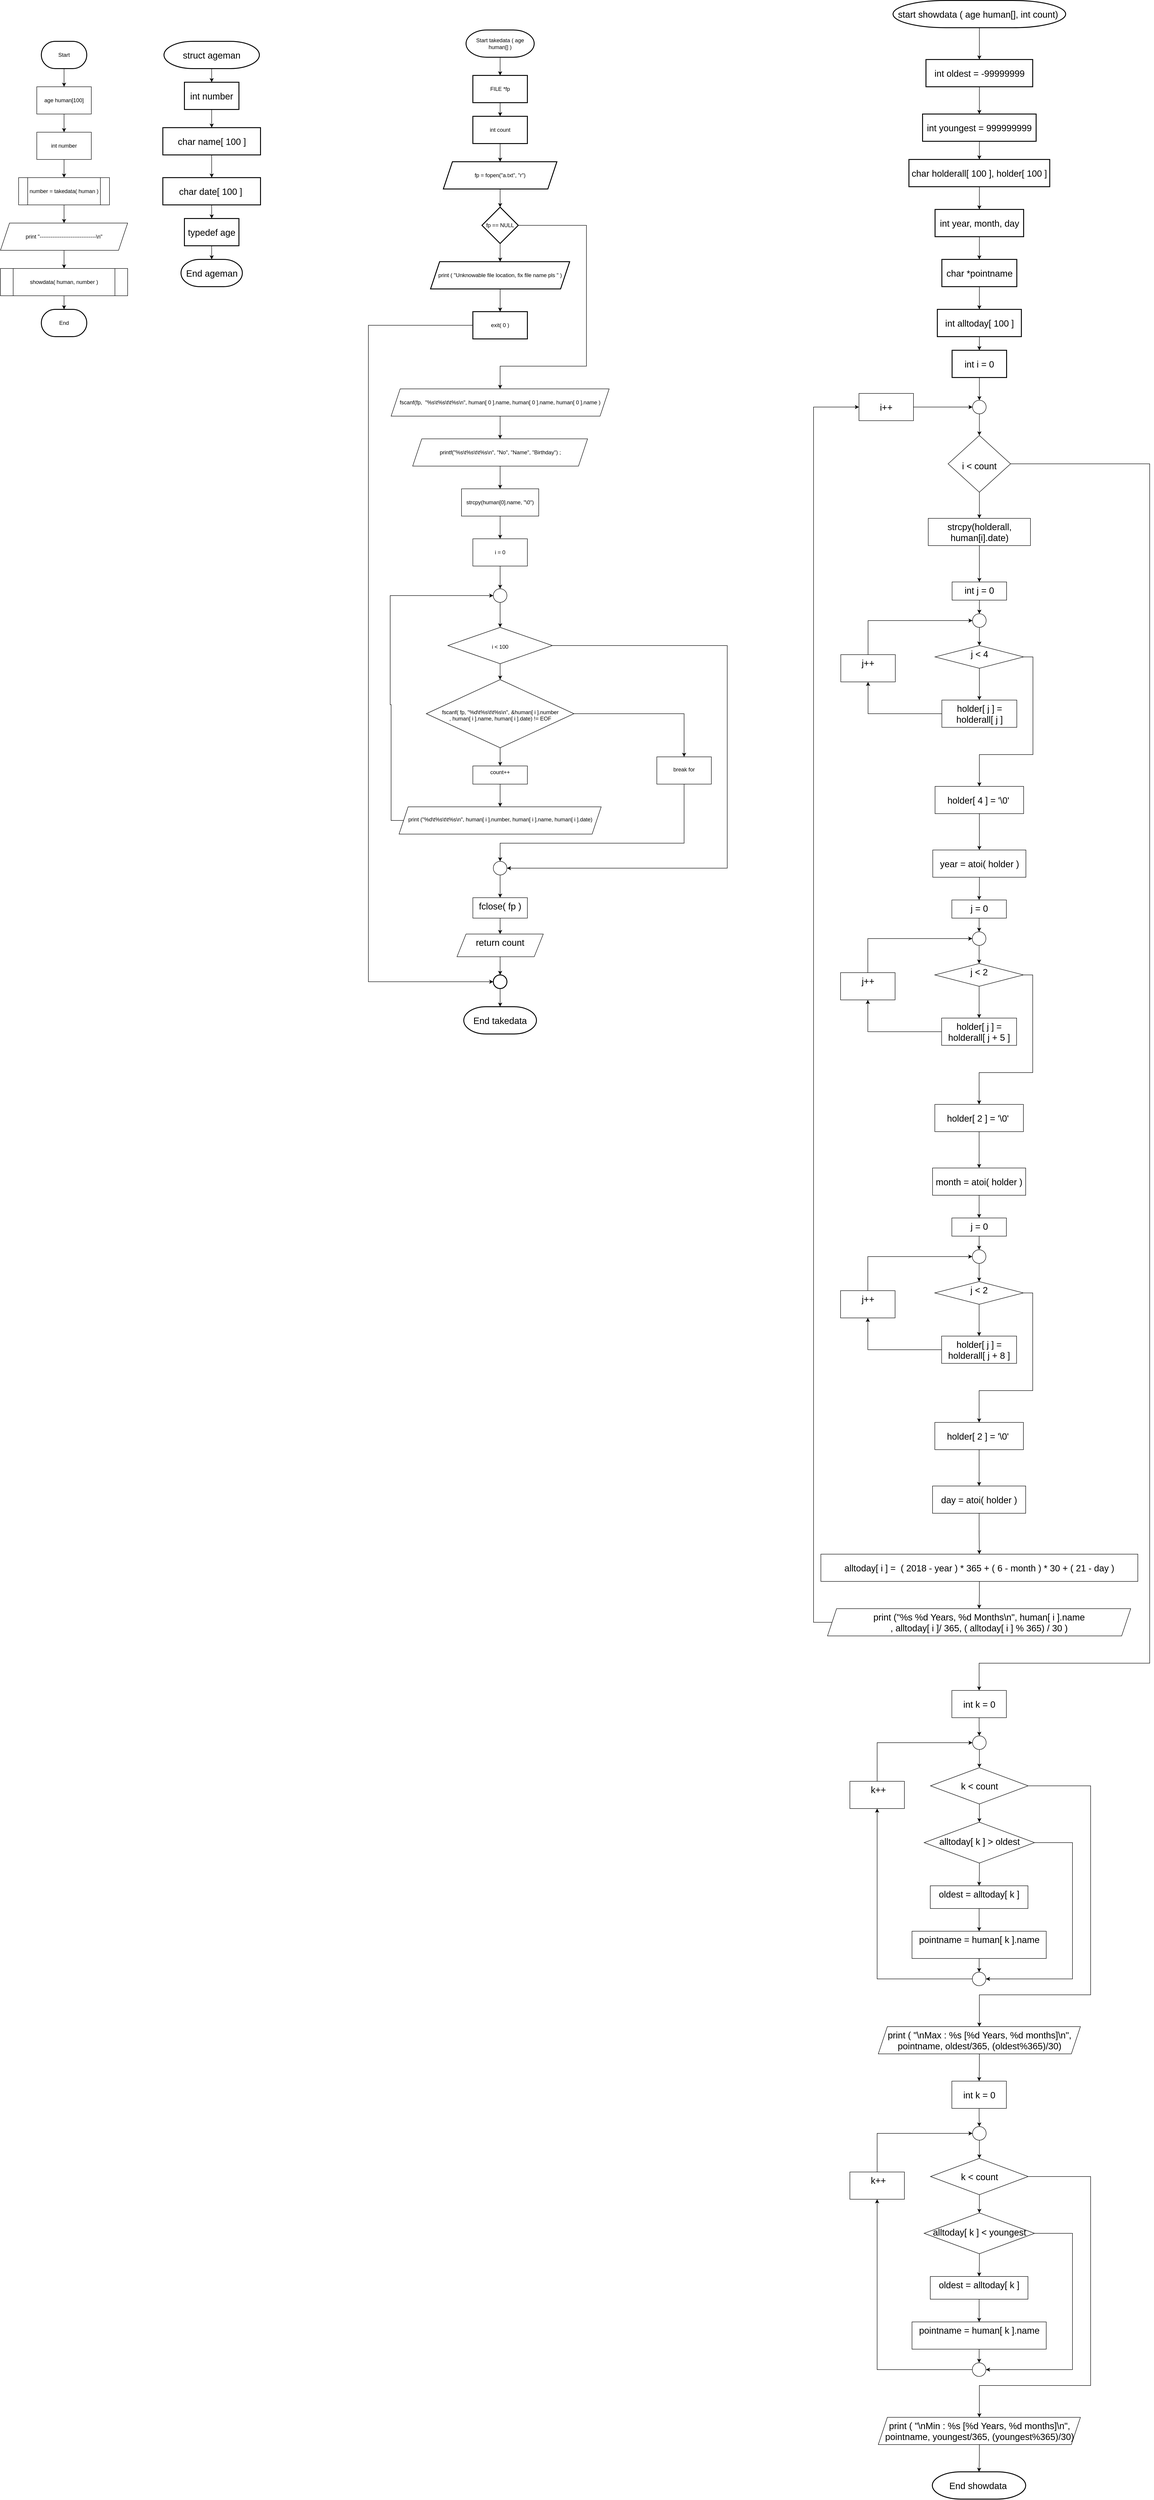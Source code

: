 <mxfile version="20.3.1" type="device"><diagram id="Src_bJFRVi8On_MOhCde" name="Page-1"><mxGraphModel dx="1496" dy="836" grid="1" gridSize="10" guides="1" tooltips="1" connect="1" arrows="1" fold="1" page="1" pageScale="1" pageWidth="850" pageHeight="1100" math="0" shadow="0"><root><mxCell id="0"/><mxCell id="1" parent="0"/><mxCell id="BGZEyzSah0rk5uQBxEdH-1" value="Start" style="strokeWidth=2;html=1;shape=mxgraph.flowchart.terminator;whiteSpace=wrap;" vertex="1" parent="1"><mxGeometry x="130" y="120" width="100" height="60" as="geometry"/></mxCell><mxCell id="BGZEyzSah0rk5uQBxEdH-2" value="" style="endArrow=classic;html=1;rounded=0;exitX=0.5;exitY=1;exitDx=0;exitDy=0;exitPerimeter=0;" edge="1" parent="1" source="BGZEyzSah0rk5uQBxEdH-1"><mxGeometry width="50" height="50" relative="1" as="geometry"><mxPoint x="80" y="430" as="sourcePoint"/><mxPoint x="180" y="220" as="targetPoint"/></mxGeometry></mxCell><mxCell id="BGZEyzSah0rk5uQBxEdH-5" value="" style="edgeStyle=orthogonalEdgeStyle;rounded=0;orthogonalLoop=1;jettySize=auto;html=1;" edge="1" parent="1" source="BGZEyzSah0rk5uQBxEdH-3" target="BGZEyzSah0rk5uQBxEdH-4"><mxGeometry relative="1" as="geometry"/></mxCell><mxCell id="BGZEyzSah0rk5uQBxEdH-3" value="age human[100]" style="rounded=0;whiteSpace=wrap;html=1;" vertex="1" parent="1"><mxGeometry x="120" y="220" width="120" height="60" as="geometry"/></mxCell><mxCell id="BGZEyzSah0rk5uQBxEdH-7" value="" style="edgeStyle=orthogonalEdgeStyle;rounded=0;orthogonalLoop=1;jettySize=auto;html=1;" edge="1" parent="1" source="BGZEyzSah0rk5uQBxEdH-4" target="BGZEyzSah0rk5uQBxEdH-6"><mxGeometry relative="1" as="geometry"/></mxCell><mxCell id="BGZEyzSah0rk5uQBxEdH-4" value="int number" style="rounded=0;whiteSpace=wrap;html=1;" vertex="1" parent="1"><mxGeometry x="120" y="320" width="120" height="60" as="geometry"/></mxCell><mxCell id="BGZEyzSah0rk5uQBxEdH-9" value="" style="edgeStyle=orthogonalEdgeStyle;rounded=0;orthogonalLoop=1;jettySize=auto;html=1;" edge="1" parent="1" source="BGZEyzSah0rk5uQBxEdH-6" target="BGZEyzSah0rk5uQBxEdH-8"><mxGeometry relative="1" as="geometry"/></mxCell><mxCell id="BGZEyzSah0rk5uQBxEdH-6" value="number = takedata( human )" style="shape=process;whiteSpace=wrap;html=1;backgroundOutline=1;rounded=0;" vertex="1" parent="1"><mxGeometry x="80" y="420" width="200" height="60" as="geometry"/></mxCell><mxCell id="BGZEyzSah0rk5uQBxEdH-11" value="" style="edgeStyle=orthogonalEdgeStyle;rounded=0;orthogonalLoop=1;jettySize=auto;html=1;" edge="1" parent="1" source="BGZEyzSah0rk5uQBxEdH-8" target="BGZEyzSah0rk5uQBxEdH-10"><mxGeometry relative="1" as="geometry"/></mxCell><mxCell id="BGZEyzSah0rk5uQBxEdH-8" value="print &quot;-------------------------------\n&quot;" style="shape=parallelogram;perimeter=parallelogramPerimeter;whiteSpace=wrap;html=1;fixedSize=1;rounded=0;" vertex="1" parent="1"><mxGeometry x="40" y="520" width="280" height="60" as="geometry"/></mxCell><mxCell id="BGZEyzSah0rk5uQBxEdH-13" value="" style="edgeStyle=orthogonalEdgeStyle;rounded=0;orthogonalLoop=1;jettySize=auto;html=1;" edge="1" parent="1" source="BGZEyzSah0rk5uQBxEdH-10" target="BGZEyzSah0rk5uQBxEdH-12"><mxGeometry relative="1" as="geometry"/></mxCell><mxCell id="BGZEyzSah0rk5uQBxEdH-10" value="showdata( human, number )" style="shape=process;whiteSpace=wrap;html=1;backgroundOutline=1;rounded=0;" vertex="1" parent="1"><mxGeometry x="40" y="620" width="280" height="60" as="geometry"/></mxCell><mxCell id="BGZEyzSah0rk5uQBxEdH-12" value="End" style="strokeWidth=2;html=1;shape=mxgraph.flowchart.terminator;whiteSpace=wrap;" vertex="1" parent="1"><mxGeometry x="130" y="710" width="100" height="60" as="geometry"/></mxCell><mxCell id="BGZEyzSah0rk5uQBxEdH-16" value="" style="edgeStyle=orthogonalEdgeStyle;rounded=0;orthogonalLoop=1;jettySize=auto;html=1;" edge="1" parent="1" source="BGZEyzSah0rk5uQBxEdH-14" target="BGZEyzSah0rk5uQBxEdH-15"><mxGeometry relative="1" as="geometry"/></mxCell><mxCell id="BGZEyzSah0rk5uQBxEdH-14" value="Start&amp;nbsp;takedata ( age human[] )" style="strokeWidth=2;html=1;shape=mxgraph.flowchart.terminator;whiteSpace=wrap;" vertex="1" parent="1"><mxGeometry x="1065" y="95" width="150" height="60" as="geometry"/></mxCell><mxCell id="BGZEyzSah0rk5uQBxEdH-18" value="" style="edgeStyle=orthogonalEdgeStyle;rounded=0;orthogonalLoop=1;jettySize=auto;html=1;" edge="1" parent="1" source="BGZEyzSah0rk5uQBxEdH-15" target="BGZEyzSah0rk5uQBxEdH-17"><mxGeometry relative="1" as="geometry"/></mxCell><mxCell id="BGZEyzSah0rk5uQBxEdH-15" value="FILE *fp" style="whiteSpace=wrap;html=1;strokeWidth=2;" vertex="1" parent="1"><mxGeometry x="1080" y="195" width="120" height="60" as="geometry"/></mxCell><mxCell id="BGZEyzSah0rk5uQBxEdH-20" value="" style="edgeStyle=orthogonalEdgeStyle;rounded=0;orthogonalLoop=1;jettySize=auto;html=1;" edge="1" parent="1" source="BGZEyzSah0rk5uQBxEdH-17" target="BGZEyzSah0rk5uQBxEdH-19"><mxGeometry relative="1" as="geometry"/></mxCell><mxCell id="BGZEyzSah0rk5uQBxEdH-17" value="int count" style="whiteSpace=wrap;html=1;strokeWidth=2;" vertex="1" parent="1"><mxGeometry x="1080" y="285" width="120" height="60" as="geometry"/></mxCell><mxCell id="BGZEyzSah0rk5uQBxEdH-22" value="" style="edgeStyle=orthogonalEdgeStyle;rounded=0;orthogonalLoop=1;jettySize=auto;html=1;" edge="1" parent="1" source="BGZEyzSah0rk5uQBxEdH-19" target="BGZEyzSah0rk5uQBxEdH-21"><mxGeometry relative="1" as="geometry"/></mxCell><mxCell id="BGZEyzSah0rk5uQBxEdH-19" value="fp = fopen(&quot;a.txt&quot;, &quot;r&quot;)" style="shape=parallelogram;perimeter=parallelogramPerimeter;whiteSpace=wrap;html=1;fixedSize=1;strokeWidth=2;" vertex="1" parent="1"><mxGeometry x="1015" y="385" width="250" height="60" as="geometry"/></mxCell><mxCell id="BGZEyzSah0rk5uQBxEdH-24" value="" style="edgeStyle=orthogonalEdgeStyle;rounded=0;orthogonalLoop=1;jettySize=auto;html=1;" edge="1" parent="1" source="BGZEyzSah0rk5uQBxEdH-21" target="BGZEyzSah0rk5uQBxEdH-23"><mxGeometry relative="1" as="geometry"/></mxCell><mxCell id="BGZEyzSah0rk5uQBxEdH-33" style="edgeStyle=orthogonalEdgeStyle;rounded=0;orthogonalLoop=1;jettySize=auto;html=1;exitX=1;exitY=0.5;exitDx=0;exitDy=0;entryX=0.5;entryY=0;entryDx=0;entryDy=0;" edge="1" parent="1" source="BGZEyzSah0rk5uQBxEdH-21" target="BGZEyzSah0rk5uQBxEdH-34"><mxGeometry relative="1" as="geometry"><mxPoint x="1150" y="835" as="targetPoint"/><Array as="points"><mxPoint x="1330" y="525"/><mxPoint x="1330" y="835"/><mxPoint x="1140" y="835"/></Array></mxGeometry></mxCell><mxCell id="BGZEyzSah0rk5uQBxEdH-21" value="fp == NULL" style="rhombus;whiteSpace=wrap;html=1;strokeWidth=2;" vertex="1" parent="1"><mxGeometry x="1100" y="485" width="80" height="80" as="geometry"/></mxCell><mxCell id="BGZEyzSah0rk5uQBxEdH-29" value="" style="edgeStyle=orthogonalEdgeStyle;rounded=0;orthogonalLoop=1;jettySize=auto;html=1;" edge="1" parent="1" source="BGZEyzSah0rk5uQBxEdH-23" target="BGZEyzSah0rk5uQBxEdH-28"><mxGeometry relative="1" as="geometry"/></mxCell><mxCell id="BGZEyzSah0rk5uQBxEdH-23" value="print ( &quot;Unknowable file location, fix file name pls &quot; )" style="shape=parallelogram;perimeter=parallelogramPerimeter;whiteSpace=wrap;html=1;fixedSize=1;strokeWidth=2;" vertex="1" parent="1"><mxGeometry x="986.88" y="605" width="306.25" height="60" as="geometry"/></mxCell><mxCell id="BGZEyzSah0rk5uQBxEdH-64" style="edgeStyle=orthogonalEdgeStyle;rounded=0;orthogonalLoop=1;jettySize=auto;html=1;exitX=0;exitY=0.5;exitDx=0;exitDy=0;fontSize=20;" edge="1" parent="1" source="BGZEyzSah0rk5uQBxEdH-28"><mxGeometry relative="1" as="geometry"><mxPoint x="1080" y="745.353" as="targetPoint"/></mxGeometry></mxCell><mxCell id="BGZEyzSah0rk5uQBxEdH-71" style="edgeStyle=orthogonalEdgeStyle;rounded=0;orthogonalLoop=1;jettySize=auto;html=1;exitX=0;exitY=0.5;exitDx=0;exitDy=0;entryX=0;entryY=0.5;entryDx=0;entryDy=0;entryPerimeter=0;fontSize=20;" edge="1" parent="1" source="BGZEyzSah0rk5uQBxEdH-28" target="BGZEyzSah0rk5uQBxEdH-66"><mxGeometry relative="1" as="geometry"><Array as="points"><mxPoint x="850" y="745"/><mxPoint x="850" y="2190"/></Array></mxGeometry></mxCell><mxCell id="BGZEyzSah0rk5uQBxEdH-28" value="exit( 0 )" style="whiteSpace=wrap;html=1;strokeWidth=2;" vertex="1" parent="1"><mxGeometry x="1080.005" y="715" width="120" height="60" as="geometry"/></mxCell><mxCell id="BGZEyzSah0rk5uQBxEdH-37" value="" style="edgeStyle=orthogonalEdgeStyle;rounded=0;orthogonalLoop=1;jettySize=auto;html=1;" edge="1" parent="1" source="BGZEyzSah0rk5uQBxEdH-34" target="BGZEyzSah0rk5uQBxEdH-36"><mxGeometry relative="1" as="geometry"/></mxCell><mxCell id="BGZEyzSah0rk5uQBxEdH-34" value="fscanf(fp,&amp;nbsp; &quot;%s\t%s\t\t%s\n&quot;, human[ 0 ].name, human[ 0 ].name, human[ 0 ].name )" style="shape=parallelogram;perimeter=parallelogramPerimeter;whiteSpace=wrap;html=1;fixedSize=1;" vertex="1" parent="1"><mxGeometry x="900" y="885" width="480" height="60" as="geometry"/></mxCell><mxCell id="BGZEyzSah0rk5uQBxEdH-39" value="" style="edgeStyle=orthogonalEdgeStyle;rounded=0;orthogonalLoop=1;jettySize=auto;html=1;" edge="1" parent="1" source="BGZEyzSah0rk5uQBxEdH-36" target="BGZEyzSah0rk5uQBxEdH-38"><mxGeometry relative="1" as="geometry"/></mxCell><mxCell id="BGZEyzSah0rk5uQBxEdH-36" value="printf(&quot;%s\t%s\t\t%s\n&quot;, &quot;No&quot;, &quot;Name&quot;, &quot;Birthday&quot;) ;" style="shape=parallelogram;perimeter=parallelogramPerimeter;whiteSpace=wrap;html=1;fixedSize=1;" vertex="1" parent="1"><mxGeometry x="947.51" y="995" width="384.99" height="60" as="geometry"/></mxCell><mxCell id="BGZEyzSah0rk5uQBxEdH-41" value="" style="edgeStyle=orthogonalEdgeStyle;rounded=0;orthogonalLoop=1;jettySize=auto;html=1;" edge="1" parent="1" source="BGZEyzSah0rk5uQBxEdH-38" target="BGZEyzSah0rk5uQBxEdH-40"><mxGeometry relative="1" as="geometry"/></mxCell><mxCell id="BGZEyzSah0rk5uQBxEdH-38" value="strcpy(human[0].name, &quot;\0&quot;)" style="whiteSpace=wrap;html=1;" vertex="1" parent="1"><mxGeometry x="1055" y="1105" width="170" height="60" as="geometry"/></mxCell><mxCell id="BGZEyzSah0rk5uQBxEdH-44" value="" style="edgeStyle=orthogonalEdgeStyle;rounded=0;orthogonalLoop=1;jettySize=auto;html=1;" edge="1" parent="1" source="BGZEyzSah0rk5uQBxEdH-40" target="BGZEyzSah0rk5uQBxEdH-43"><mxGeometry relative="1" as="geometry"/></mxCell><mxCell id="BGZEyzSah0rk5uQBxEdH-40" value="i = 0" style="whiteSpace=wrap;html=1;" vertex="1" parent="1"><mxGeometry x="1080" y="1215" width="120" height="60" as="geometry"/></mxCell><mxCell id="BGZEyzSah0rk5uQBxEdH-46" value="" style="edgeStyle=orthogonalEdgeStyle;rounded=0;orthogonalLoop=1;jettySize=auto;html=1;" edge="1" parent="1" source="BGZEyzSah0rk5uQBxEdH-43" target="BGZEyzSah0rk5uQBxEdH-45"><mxGeometry relative="1" as="geometry"/></mxCell><mxCell id="BGZEyzSah0rk5uQBxEdH-43" value="" style="verticalLabelPosition=bottom;verticalAlign=top;html=1;shape=mxgraph.flowchart.on-page_reference;" vertex="1" parent="1"><mxGeometry x="1125.01" y="1325" width="30" height="30" as="geometry"/></mxCell><mxCell id="BGZEyzSah0rk5uQBxEdH-48" value="" style="edgeStyle=orthogonalEdgeStyle;rounded=0;orthogonalLoop=1;jettySize=auto;html=1;" edge="1" parent="1" source="BGZEyzSah0rk5uQBxEdH-45" target="BGZEyzSah0rk5uQBxEdH-47"><mxGeometry relative="1" as="geometry"/></mxCell><mxCell id="BGZEyzSah0rk5uQBxEdH-70" style="edgeStyle=orthogonalEdgeStyle;rounded=0;orthogonalLoop=1;jettySize=auto;html=1;exitX=1;exitY=0.5;exitDx=0;exitDy=0;entryX=1;entryY=0.5;entryDx=0;entryDy=0;entryPerimeter=0;fontSize=20;" edge="1" parent="1" source="BGZEyzSah0rk5uQBxEdH-45" target="BGZEyzSah0rk5uQBxEdH-57"><mxGeometry relative="1" as="geometry"><Array as="points"><mxPoint x="1640" y="1450"/><mxPoint x="1640" y="1940"/></Array></mxGeometry></mxCell><mxCell id="BGZEyzSah0rk5uQBxEdH-45" value="&lt;br&gt;&lt;br&gt;i &amp;lt; 100" style="rhombus;whiteSpace=wrap;html=1;verticalAlign=top;" vertex="1" parent="1"><mxGeometry x="1025.01" y="1410" width="229.99" height="80" as="geometry"/></mxCell><mxCell id="BGZEyzSah0rk5uQBxEdH-50" value="" style="edgeStyle=orthogonalEdgeStyle;rounded=0;orthogonalLoop=1;jettySize=auto;html=1;" edge="1" parent="1" source="BGZEyzSah0rk5uQBxEdH-47" target="BGZEyzSah0rk5uQBxEdH-49"><mxGeometry relative="1" as="geometry"/></mxCell><mxCell id="BGZEyzSah0rk5uQBxEdH-56" value="" style="edgeStyle=orthogonalEdgeStyle;rounded=0;orthogonalLoop=1;jettySize=auto;html=1;fontSize=20;" edge="1" parent="1" source="BGZEyzSah0rk5uQBxEdH-47" target="BGZEyzSah0rk5uQBxEdH-55"><mxGeometry relative="1" as="geometry"/></mxCell><mxCell id="BGZEyzSah0rk5uQBxEdH-47" value="&lt;br&gt;&lt;br&gt;&lt;br&gt;&lt;br&gt;fscanf( fp, &quot;%d\t%s\t\t%s\n&quot;, &amp;amp;human[ i ].number&lt;br&gt;, human[ i ].name, human[ i ].date) != EOF" style="rhombus;whiteSpace=wrap;html=1;verticalAlign=top;" vertex="1" parent="1"><mxGeometry x="977.5" y="1525" width="325" height="150" as="geometry"/></mxCell><mxCell id="BGZEyzSah0rk5uQBxEdH-52" value="" style="edgeStyle=orthogonalEdgeStyle;rounded=0;orthogonalLoop=1;jettySize=auto;html=1;" edge="1" parent="1" source="BGZEyzSah0rk5uQBxEdH-49" target="BGZEyzSah0rk5uQBxEdH-51"><mxGeometry relative="1" as="geometry"/></mxCell><mxCell id="BGZEyzSah0rk5uQBxEdH-49" value="count++" style="whiteSpace=wrap;html=1;verticalAlign=top;" vertex="1" parent="1"><mxGeometry x="1080" y="1715" width="120" height="40" as="geometry"/></mxCell><mxCell id="BGZEyzSah0rk5uQBxEdH-69" style="edgeStyle=orthogonalEdgeStyle;rounded=0;orthogonalLoop=1;jettySize=auto;html=1;exitX=0;exitY=0.5;exitDx=0;exitDy=0;entryX=0;entryY=0.5;entryDx=0;entryDy=0;entryPerimeter=0;fontSize=20;" edge="1" parent="1" source="BGZEyzSah0rk5uQBxEdH-51" target="BGZEyzSah0rk5uQBxEdH-43"><mxGeometry relative="1" as="geometry"><Array as="points"><mxPoint x="900" y="1835"/><mxPoint x="900" y="1580"/><mxPoint x="898" y="1580"/><mxPoint x="898" y="1340"/></Array></mxGeometry></mxCell><mxCell id="BGZEyzSah0rk5uQBxEdH-51" value="&lt;br&gt;print (&quot;%d\t%s\t\t%s\n&quot;, human[ i ].number, human[ i ].name, human[ i ].date)" style="shape=parallelogram;perimeter=parallelogramPerimeter;whiteSpace=wrap;html=1;fixedSize=1;verticalAlign=top;" vertex="1" parent="1"><mxGeometry x="917.5" y="1805" width="445.01" height="60" as="geometry"/></mxCell><mxCell id="BGZEyzSah0rk5uQBxEdH-59" style="edgeStyle=orthogonalEdgeStyle;rounded=0;orthogonalLoop=1;jettySize=auto;html=1;exitX=0.5;exitY=1;exitDx=0;exitDy=0;entryX=0.5;entryY=0;entryDx=0;entryDy=0;entryPerimeter=0;fontSize=20;" edge="1" parent="1" source="BGZEyzSah0rk5uQBxEdH-55" target="BGZEyzSah0rk5uQBxEdH-57"><mxGeometry relative="1" as="geometry"><Array as="points"><mxPoint x="1545" y="1885"/><mxPoint x="1140" y="1885"/></Array></mxGeometry></mxCell><mxCell id="BGZEyzSah0rk5uQBxEdH-55" value="&lt;br&gt;break for" style="whiteSpace=wrap;html=1;verticalAlign=top;" vertex="1" parent="1"><mxGeometry x="1485" y="1695" width="120" height="60" as="geometry"/></mxCell><mxCell id="BGZEyzSah0rk5uQBxEdH-61" value="" style="edgeStyle=orthogonalEdgeStyle;rounded=0;orthogonalLoop=1;jettySize=auto;html=1;fontSize=20;" edge="1" parent="1" source="BGZEyzSah0rk5uQBxEdH-57" target="BGZEyzSah0rk5uQBxEdH-60"><mxGeometry relative="1" as="geometry"/></mxCell><mxCell id="BGZEyzSah0rk5uQBxEdH-57" value="" style="verticalLabelPosition=bottom;verticalAlign=top;html=1;shape=mxgraph.flowchart.on-page_reference;fontSize=20;" vertex="1" parent="1"><mxGeometry x="1125.01" y="1925" width="30" height="30" as="geometry"/></mxCell><mxCell id="BGZEyzSah0rk5uQBxEdH-63" value="" style="edgeStyle=orthogonalEdgeStyle;rounded=0;orthogonalLoop=1;jettySize=auto;html=1;fontSize=20;" edge="1" parent="1" source="BGZEyzSah0rk5uQBxEdH-60" target="BGZEyzSah0rk5uQBxEdH-62"><mxGeometry relative="1" as="geometry"/></mxCell><mxCell id="BGZEyzSah0rk5uQBxEdH-60" value="fclose( fp )" style="whiteSpace=wrap;html=1;fontSize=20;verticalAlign=top;" vertex="1" parent="1"><mxGeometry x="1080.01" y="2005" width="120" height="45" as="geometry"/></mxCell><mxCell id="BGZEyzSah0rk5uQBxEdH-67" value="" style="edgeStyle=orthogonalEdgeStyle;rounded=0;orthogonalLoop=1;jettySize=auto;html=1;fontSize=20;" edge="1" parent="1" source="BGZEyzSah0rk5uQBxEdH-62" target="BGZEyzSah0rk5uQBxEdH-66"><mxGeometry relative="1" as="geometry"/></mxCell><mxCell id="BGZEyzSah0rk5uQBxEdH-62" value="return count" style="shape=parallelogram;perimeter=parallelogramPerimeter;whiteSpace=wrap;html=1;fixedSize=1;fontSize=20;verticalAlign=top;" vertex="1" parent="1"><mxGeometry x="1045.01" y="2085" width="190" height="50" as="geometry"/></mxCell><mxCell id="BGZEyzSah0rk5uQBxEdH-65" value="End takedata" style="strokeWidth=2;html=1;shape=mxgraph.flowchart.terminator;whiteSpace=wrap;fontSize=20;" vertex="1" parent="1"><mxGeometry x="1060" y="2245" width="160" height="60" as="geometry"/></mxCell><mxCell id="BGZEyzSah0rk5uQBxEdH-68" value="" style="edgeStyle=orthogonalEdgeStyle;rounded=0;orthogonalLoop=1;jettySize=auto;html=1;fontSize=20;" edge="1" parent="1" source="BGZEyzSah0rk5uQBxEdH-66" target="BGZEyzSah0rk5uQBxEdH-65"><mxGeometry relative="1" as="geometry"/></mxCell><mxCell id="BGZEyzSah0rk5uQBxEdH-66" value="" style="strokeWidth=2;html=1;shape=mxgraph.flowchart.start_2;whiteSpace=wrap;fontSize=20;" vertex="1" parent="1"><mxGeometry x="1125.01" y="2175" width="30" height="30" as="geometry"/></mxCell><mxCell id="BGZEyzSah0rk5uQBxEdH-74" value="" style="edgeStyle=orthogonalEdgeStyle;rounded=0;orthogonalLoop=1;jettySize=auto;html=1;fontSize=20;" edge="1" parent="1" source="BGZEyzSah0rk5uQBxEdH-72" target="BGZEyzSah0rk5uQBxEdH-73"><mxGeometry relative="1" as="geometry"/></mxCell><mxCell id="BGZEyzSah0rk5uQBxEdH-72" value="start showdata ( age human[], int count)&amp;nbsp;" style="strokeWidth=2;html=1;shape=mxgraph.flowchart.terminator;whiteSpace=wrap;fontSize=20;" vertex="1" parent="1"><mxGeometry x="2005.01" y="30" width="380" height="60" as="geometry"/></mxCell><mxCell id="BGZEyzSah0rk5uQBxEdH-76" value="" style="edgeStyle=orthogonalEdgeStyle;rounded=0;orthogonalLoop=1;jettySize=auto;html=1;fontSize=20;" edge="1" parent="1" source="BGZEyzSah0rk5uQBxEdH-73" target="BGZEyzSah0rk5uQBxEdH-75"><mxGeometry relative="1" as="geometry"/></mxCell><mxCell id="BGZEyzSah0rk5uQBxEdH-73" value="int oldest = -99999999" style="whiteSpace=wrap;html=1;fontSize=20;strokeWidth=2;" vertex="1" parent="1"><mxGeometry x="2077.5" y="160" width="235" height="60" as="geometry"/></mxCell><mxCell id="BGZEyzSah0rk5uQBxEdH-78" value="" style="edgeStyle=orthogonalEdgeStyle;rounded=0;orthogonalLoop=1;jettySize=auto;html=1;fontSize=20;" edge="1" parent="1" source="BGZEyzSah0rk5uQBxEdH-75" target="BGZEyzSah0rk5uQBxEdH-77"><mxGeometry relative="1" as="geometry"/></mxCell><mxCell id="BGZEyzSah0rk5uQBxEdH-75" value="int youngest = 999999999" style="whiteSpace=wrap;html=1;fontSize=20;strokeWidth=2;" vertex="1" parent="1"><mxGeometry x="2070" y="280" width="250" height="60" as="geometry"/></mxCell><mxCell id="BGZEyzSah0rk5uQBxEdH-80" value="" style="edgeStyle=orthogonalEdgeStyle;rounded=0;orthogonalLoop=1;jettySize=auto;html=1;fontSize=20;" edge="1" parent="1" source="BGZEyzSah0rk5uQBxEdH-77" target="BGZEyzSah0rk5uQBxEdH-79"><mxGeometry relative="1" as="geometry"/></mxCell><mxCell id="BGZEyzSah0rk5uQBxEdH-77" value="char holderall[ 100 ], holder[ 100 ]" style="whiteSpace=wrap;html=1;fontSize=20;strokeWidth=2;" vertex="1" parent="1"><mxGeometry x="2040" y="380" width="310" height="60" as="geometry"/></mxCell><mxCell id="BGZEyzSah0rk5uQBxEdH-82" value="" style="edgeStyle=orthogonalEdgeStyle;rounded=0;orthogonalLoop=1;jettySize=auto;html=1;fontSize=20;" edge="1" parent="1" source="BGZEyzSah0rk5uQBxEdH-79" target="BGZEyzSah0rk5uQBxEdH-81"><mxGeometry relative="1" as="geometry"/></mxCell><mxCell id="BGZEyzSah0rk5uQBxEdH-79" value="int year, month, day" style="whiteSpace=wrap;html=1;fontSize=20;strokeWidth=2;" vertex="1" parent="1"><mxGeometry x="2097.5" y="490" width="195" height="60" as="geometry"/></mxCell><mxCell id="BGZEyzSah0rk5uQBxEdH-84" value="" style="edgeStyle=orthogonalEdgeStyle;rounded=0;orthogonalLoop=1;jettySize=auto;html=1;fontSize=20;" edge="1" parent="1" source="BGZEyzSah0rk5uQBxEdH-81" target="BGZEyzSah0rk5uQBxEdH-83"><mxGeometry relative="1" as="geometry"/></mxCell><mxCell id="BGZEyzSah0rk5uQBxEdH-81" value="char *pointname" style="whiteSpace=wrap;html=1;fontSize=20;strokeWidth=2;" vertex="1" parent="1"><mxGeometry x="2112.5" y="600" width="165" height="60" as="geometry"/></mxCell><mxCell id="BGZEyzSah0rk5uQBxEdH-86" value="" style="edgeStyle=orthogonalEdgeStyle;rounded=0;orthogonalLoop=1;jettySize=auto;html=1;fontSize=20;" edge="1" parent="1" source="BGZEyzSah0rk5uQBxEdH-83" target="BGZEyzSah0rk5uQBxEdH-85"><mxGeometry relative="1" as="geometry"/></mxCell><mxCell id="BGZEyzSah0rk5uQBxEdH-83" value="int alltoday[ 100 ]" style="whiteSpace=wrap;html=1;fontSize=20;strokeWidth=2;" vertex="1" parent="1"><mxGeometry x="2102.5" y="710" width="185" height="60" as="geometry"/></mxCell><mxCell id="BGZEyzSah0rk5uQBxEdH-89" value="" style="edgeStyle=orthogonalEdgeStyle;rounded=0;orthogonalLoop=1;jettySize=auto;html=1;fontSize=20;" edge="1" parent="1" source="BGZEyzSah0rk5uQBxEdH-85" target="BGZEyzSah0rk5uQBxEdH-88"><mxGeometry relative="1" as="geometry"/></mxCell><mxCell id="BGZEyzSah0rk5uQBxEdH-85" value="int i = 0" style="whiteSpace=wrap;html=1;fontSize=20;strokeWidth=2;" vertex="1" parent="1"><mxGeometry x="2135" y="800" width="120" height="60" as="geometry"/></mxCell><mxCell id="BGZEyzSah0rk5uQBxEdH-91" value="" style="edgeStyle=orthogonalEdgeStyle;rounded=0;orthogonalLoop=1;jettySize=auto;html=1;fontSize=20;" edge="1" parent="1" source="BGZEyzSah0rk5uQBxEdH-88" target="BGZEyzSah0rk5uQBxEdH-90"><mxGeometry relative="1" as="geometry"/></mxCell><mxCell id="BGZEyzSah0rk5uQBxEdH-88" value="" style="verticalLabelPosition=bottom;verticalAlign=top;html=1;shape=mxgraph.flowchart.on-page_reference;fontSize=20;" vertex="1" parent="1"><mxGeometry x="2180" y="910" width="30" height="30" as="geometry"/></mxCell><mxCell id="BGZEyzSah0rk5uQBxEdH-93" value="" style="edgeStyle=orthogonalEdgeStyle;rounded=0;orthogonalLoop=1;jettySize=auto;html=1;fontSize=20;" edge="1" parent="1" source="BGZEyzSah0rk5uQBxEdH-90" target="BGZEyzSah0rk5uQBxEdH-92"><mxGeometry relative="1" as="geometry"/></mxCell><mxCell id="BGZEyzSah0rk5uQBxEdH-155" style="edgeStyle=orthogonalEdgeStyle;rounded=0;orthogonalLoop=1;jettySize=auto;html=1;exitX=1;exitY=0.5;exitDx=0;exitDy=0;fontSize=20;entryX=0.5;entryY=0;entryDx=0;entryDy=0;" edge="1" parent="1" source="BGZEyzSah0rk5uQBxEdH-90" target="BGZEyzSah0rk5uQBxEdH-156"><mxGeometry relative="1" as="geometry"><mxPoint x="2610" y="3810" as="targetPoint"/><Array as="points"><mxPoint x="2570" y="1050"/><mxPoint x="2570" y="3690"/><mxPoint x="2195" y="3690"/></Array></mxGeometry></mxCell><mxCell id="BGZEyzSah0rk5uQBxEdH-90" value="&lt;br&gt;&lt;br&gt;i &amp;lt; count" style="rhombus;whiteSpace=wrap;html=1;fontSize=20;verticalAlign=top;" vertex="1" parent="1"><mxGeometry x="2126.25" y="987.5" width="137.5" height="125" as="geometry"/></mxCell><mxCell id="BGZEyzSah0rk5uQBxEdH-95" value="" style="edgeStyle=orthogonalEdgeStyle;rounded=0;orthogonalLoop=1;jettySize=auto;html=1;fontSize=20;" edge="1" parent="1" source="BGZEyzSah0rk5uQBxEdH-92" target="BGZEyzSah0rk5uQBxEdH-94"><mxGeometry relative="1" as="geometry"/></mxCell><mxCell id="BGZEyzSah0rk5uQBxEdH-92" value="strcpy(holderall, human[i].date)" style="whiteSpace=wrap;html=1;fontSize=20;verticalAlign=top;" vertex="1" parent="1"><mxGeometry x="2082.5" y="1170" width="225" height="60" as="geometry"/></mxCell><mxCell id="BGZEyzSah0rk5uQBxEdH-102" value="" style="edgeStyle=orthogonalEdgeStyle;rounded=0;orthogonalLoop=1;jettySize=auto;html=1;fontSize=20;" edge="1" parent="1" source="BGZEyzSah0rk5uQBxEdH-94" target="BGZEyzSah0rk5uQBxEdH-100"><mxGeometry relative="1" as="geometry"/></mxCell><mxCell id="BGZEyzSah0rk5uQBxEdH-94" value="int j = 0" style="whiteSpace=wrap;html=1;fontSize=20;verticalAlign=top;" vertex="1" parent="1"><mxGeometry x="2135" y="1310" width="120" height="40" as="geometry"/></mxCell><mxCell id="BGZEyzSah0rk5uQBxEdH-105" value="" style="edgeStyle=orthogonalEdgeStyle;rounded=0;orthogonalLoop=1;jettySize=auto;html=1;fontSize=20;" edge="1" parent="1" source="BGZEyzSah0rk5uQBxEdH-96" target="BGZEyzSah0rk5uQBxEdH-104"><mxGeometry relative="1" as="geometry"/></mxCell><mxCell id="BGZEyzSah0rk5uQBxEdH-117" style="edgeStyle=orthogonalEdgeStyle;rounded=0;orthogonalLoop=1;jettySize=auto;html=1;exitX=1;exitY=0.5;exitDx=0;exitDy=0;fontSize=20;" edge="1" parent="1" source="BGZEyzSah0rk5uQBxEdH-96" target="BGZEyzSah0rk5uQBxEdH-113"><mxGeometry relative="1" as="geometry"><Array as="points"><mxPoint x="2313" y="1475"/><mxPoint x="2313" y="1690"/><mxPoint x="2195" y="1690"/></Array></mxGeometry></mxCell><mxCell id="BGZEyzSah0rk5uQBxEdH-96" value="j &amp;lt; 4" style="rhombus;whiteSpace=wrap;html=1;fontSize=20;verticalAlign=top;" vertex="1" parent="1"><mxGeometry x="2097.5" y="1450" width="195" height="50" as="geometry"/></mxCell><mxCell id="BGZEyzSah0rk5uQBxEdH-103" value="" style="edgeStyle=orthogonalEdgeStyle;rounded=0;orthogonalLoop=1;jettySize=auto;html=1;fontSize=20;" edge="1" parent="1" source="BGZEyzSah0rk5uQBxEdH-100" target="BGZEyzSah0rk5uQBxEdH-96"><mxGeometry relative="1" as="geometry"/></mxCell><mxCell id="BGZEyzSah0rk5uQBxEdH-100" value="" style="verticalLabelPosition=bottom;verticalAlign=top;html=1;shape=mxgraph.flowchart.on-page_reference;fontSize=20;" vertex="1" parent="1"><mxGeometry x="2180" y="1380" width="30" height="30" as="geometry"/></mxCell><mxCell id="BGZEyzSah0rk5uQBxEdH-107" value="" style="edgeStyle=orthogonalEdgeStyle;rounded=0;orthogonalLoop=1;jettySize=auto;html=1;fontSize=20;" edge="1" parent="1" source="BGZEyzSah0rk5uQBxEdH-104" target="BGZEyzSah0rk5uQBxEdH-106"><mxGeometry relative="1" as="geometry"/></mxCell><mxCell id="BGZEyzSah0rk5uQBxEdH-104" value="holder[ j ] = holderall[ j ]" style="whiteSpace=wrap;html=1;fontSize=20;verticalAlign=top;" vertex="1" parent="1"><mxGeometry x="2112.5" y="1570" width="165" height="60" as="geometry"/></mxCell><mxCell id="BGZEyzSah0rk5uQBxEdH-110" style="edgeStyle=orthogonalEdgeStyle;rounded=0;orthogonalLoop=1;jettySize=auto;html=1;exitX=0.5;exitY=0;exitDx=0;exitDy=0;entryX=0;entryY=0.5;entryDx=0;entryDy=0;entryPerimeter=0;fontSize=20;" edge="1" parent="1" source="BGZEyzSah0rk5uQBxEdH-106" target="BGZEyzSah0rk5uQBxEdH-100"><mxGeometry relative="1" as="geometry"/></mxCell><mxCell id="BGZEyzSah0rk5uQBxEdH-106" value="j++" style="whiteSpace=wrap;html=1;fontSize=20;verticalAlign=top;" vertex="1" parent="1"><mxGeometry x="1890" y="1470" width="120" height="60" as="geometry"/></mxCell><mxCell id="BGZEyzSah0rk5uQBxEdH-116" value="" style="edgeStyle=orthogonalEdgeStyle;rounded=0;orthogonalLoop=1;jettySize=auto;html=1;fontSize=20;" edge="1" parent="1" source="BGZEyzSah0rk5uQBxEdH-113" target="BGZEyzSah0rk5uQBxEdH-115"><mxGeometry relative="1" as="geometry"/></mxCell><mxCell id="BGZEyzSah0rk5uQBxEdH-113" value="holder[ 4 ] = '\0'&amp;nbsp;" style="rounded=0;whiteSpace=wrap;html=1;fontSize=20;" vertex="1" parent="1"><mxGeometry x="2097.5" y="1760" width="195" height="60" as="geometry"/></mxCell><mxCell id="BGZEyzSah0rk5uQBxEdH-132" value="" style="edgeStyle=orthogonalEdgeStyle;rounded=0;orthogonalLoop=1;jettySize=auto;html=1;fontSize=20;" edge="1" parent="1" source="BGZEyzSah0rk5uQBxEdH-115" target="BGZEyzSah0rk5uQBxEdH-119"><mxGeometry relative="1" as="geometry"/></mxCell><mxCell id="BGZEyzSah0rk5uQBxEdH-115" value="year = atoi( holder )" style="rounded=0;whiteSpace=wrap;html=1;fontSize=20;" vertex="1" parent="1"><mxGeometry x="2092.5" y="1900" width="205" height="60" as="geometry"/></mxCell><mxCell id="BGZEyzSah0rk5uQBxEdH-118" value="" style="edgeStyle=orthogonalEdgeStyle;rounded=0;orthogonalLoop=1;jettySize=auto;html=1;fontSize=20;" edge="1" parent="1" source="BGZEyzSah0rk5uQBxEdH-119" target="BGZEyzSah0rk5uQBxEdH-124"><mxGeometry relative="1" as="geometry"/></mxCell><mxCell id="BGZEyzSah0rk5uQBxEdH-119" value="j = 0" style="whiteSpace=wrap;html=1;fontSize=20;verticalAlign=top;" vertex="1" parent="1"><mxGeometry x="2134.5" y="2010" width="120" height="40" as="geometry"/></mxCell><mxCell id="BGZEyzSah0rk5uQBxEdH-120" value="" style="edgeStyle=orthogonalEdgeStyle;rounded=0;orthogonalLoop=1;jettySize=auto;html=1;fontSize=20;" edge="1" parent="1" source="BGZEyzSah0rk5uQBxEdH-122" target="BGZEyzSah0rk5uQBxEdH-126"><mxGeometry relative="1" as="geometry"/></mxCell><mxCell id="BGZEyzSah0rk5uQBxEdH-121" style="edgeStyle=orthogonalEdgeStyle;rounded=0;orthogonalLoop=1;jettySize=auto;html=1;exitX=1;exitY=0.5;exitDx=0;exitDy=0;fontSize=20;" edge="1" parent="1" source="BGZEyzSah0rk5uQBxEdH-122" target="BGZEyzSah0rk5uQBxEdH-130"><mxGeometry relative="1" as="geometry"><Array as="points"><mxPoint x="2312.5" y="2175"/><mxPoint x="2312.5" y="2390"/><mxPoint x="2194.5" y="2390"/></Array></mxGeometry></mxCell><mxCell id="BGZEyzSah0rk5uQBxEdH-122" value="j &amp;lt; 2" style="rhombus;whiteSpace=wrap;html=1;fontSize=20;verticalAlign=top;" vertex="1" parent="1"><mxGeometry x="2097" y="2150" width="195" height="50" as="geometry"/></mxCell><mxCell id="BGZEyzSah0rk5uQBxEdH-123" value="" style="edgeStyle=orthogonalEdgeStyle;rounded=0;orthogonalLoop=1;jettySize=auto;html=1;fontSize=20;" edge="1" parent="1" source="BGZEyzSah0rk5uQBxEdH-124" target="BGZEyzSah0rk5uQBxEdH-122"><mxGeometry relative="1" as="geometry"/></mxCell><mxCell id="BGZEyzSah0rk5uQBxEdH-124" value="" style="verticalLabelPosition=bottom;verticalAlign=top;html=1;shape=mxgraph.flowchart.on-page_reference;fontSize=20;" vertex="1" parent="1"><mxGeometry x="2179.5" y="2080" width="30" height="30" as="geometry"/></mxCell><mxCell id="BGZEyzSah0rk5uQBxEdH-125" value="" style="edgeStyle=orthogonalEdgeStyle;rounded=0;orthogonalLoop=1;jettySize=auto;html=1;fontSize=20;" edge="1" parent="1" source="BGZEyzSah0rk5uQBxEdH-126" target="BGZEyzSah0rk5uQBxEdH-128"><mxGeometry relative="1" as="geometry"/></mxCell><mxCell id="BGZEyzSah0rk5uQBxEdH-126" value="holder[ j ] = holderall[ j + 5 ]" style="whiteSpace=wrap;html=1;fontSize=20;verticalAlign=top;" vertex="1" parent="1"><mxGeometry x="2112" y="2270" width="165" height="60" as="geometry"/></mxCell><mxCell id="BGZEyzSah0rk5uQBxEdH-127" style="edgeStyle=orthogonalEdgeStyle;rounded=0;orthogonalLoop=1;jettySize=auto;html=1;exitX=0.5;exitY=0;exitDx=0;exitDy=0;entryX=0;entryY=0.5;entryDx=0;entryDy=0;entryPerimeter=0;fontSize=20;" edge="1" parent="1" source="BGZEyzSah0rk5uQBxEdH-128" target="BGZEyzSah0rk5uQBxEdH-124"><mxGeometry relative="1" as="geometry"/></mxCell><mxCell id="BGZEyzSah0rk5uQBxEdH-128" value="j++" style="whiteSpace=wrap;html=1;fontSize=20;verticalAlign=top;" vertex="1" parent="1"><mxGeometry x="1889.5" y="2170" width="120" height="60" as="geometry"/></mxCell><mxCell id="BGZEyzSah0rk5uQBxEdH-129" value="" style="edgeStyle=orthogonalEdgeStyle;rounded=0;orthogonalLoop=1;jettySize=auto;html=1;fontSize=20;" edge="1" parent="1" source="BGZEyzSah0rk5uQBxEdH-130" target="BGZEyzSah0rk5uQBxEdH-131"><mxGeometry relative="1" as="geometry"/></mxCell><mxCell id="BGZEyzSah0rk5uQBxEdH-130" value="holder[ 2 ] = '\0'&amp;nbsp;" style="rounded=0;whiteSpace=wrap;html=1;fontSize=20;" vertex="1" parent="1"><mxGeometry x="2097" y="2460" width="195" height="60" as="geometry"/></mxCell><mxCell id="BGZEyzSah0rk5uQBxEdH-147" value="" style="edgeStyle=orthogonalEdgeStyle;rounded=0;orthogonalLoop=1;jettySize=auto;html=1;fontSize=20;" edge="1" parent="1" source="BGZEyzSah0rk5uQBxEdH-131" target="BGZEyzSah0rk5uQBxEdH-134"><mxGeometry relative="1" as="geometry"/></mxCell><mxCell id="BGZEyzSah0rk5uQBxEdH-131" value="month = atoi( holder )" style="rounded=0;whiteSpace=wrap;html=1;fontSize=20;" vertex="1" parent="1"><mxGeometry x="2092" y="2600" width="205" height="60" as="geometry"/></mxCell><mxCell id="BGZEyzSah0rk5uQBxEdH-133" value="" style="edgeStyle=orthogonalEdgeStyle;rounded=0;orthogonalLoop=1;jettySize=auto;html=1;fontSize=20;" edge="1" parent="1" source="BGZEyzSah0rk5uQBxEdH-134" target="BGZEyzSah0rk5uQBxEdH-139"><mxGeometry relative="1" as="geometry"/></mxCell><mxCell id="BGZEyzSah0rk5uQBxEdH-134" value="j = 0" style="whiteSpace=wrap;html=1;fontSize=20;verticalAlign=top;" vertex="1" parent="1"><mxGeometry x="2134.5" y="2710" width="120" height="40" as="geometry"/></mxCell><mxCell id="BGZEyzSah0rk5uQBxEdH-135" value="" style="edgeStyle=orthogonalEdgeStyle;rounded=0;orthogonalLoop=1;jettySize=auto;html=1;fontSize=20;" edge="1" parent="1" source="BGZEyzSah0rk5uQBxEdH-137" target="BGZEyzSah0rk5uQBxEdH-141"><mxGeometry relative="1" as="geometry"/></mxCell><mxCell id="BGZEyzSah0rk5uQBxEdH-136" style="edgeStyle=orthogonalEdgeStyle;rounded=0;orthogonalLoop=1;jettySize=auto;html=1;exitX=1;exitY=0.5;exitDx=0;exitDy=0;fontSize=20;" edge="1" parent="1" source="BGZEyzSah0rk5uQBxEdH-137" target="BGZEyzSah0rk5uQBxEdH-145"><mxGeometry relative="1" as="geometry"><Array as="points"><mxPoint x="2312.5" y="2875"/><mxPoint x="2312.5" y="3090"/><mxPoint x="2194.5" y="3090"/></Array></mxGeometry></mxCell><mxCell id="BGZEyzSah0rk5uQBxEdH-137" value="j &amp;lt; 2" style="rhombus;whiteSpace=wrap;html=1;fontSize=20;verticalAlign=top;" vertex="1" parent="1"><mxGeometry x="2097" y="2850" width="195" height="50" as="geometry"/></mxCell><mxCell id="BGZEyzSah0rk5uQBxEdH-138" value="" style="edgeStyle=orthogonalEdgeStyle;rounded=0;orthogonalLoop=1;jettySize=auto;html=1;fontSize=20;" edge="1" parent="1" source="BGZEyzSah0rk5uQBxEdH-139" target="BGZEyzSah0rk5uQBxEdH-137"><mxGeometry relative="1" as="geometry"/></mxCell><mxCell id="BGZEyzSah0rk5uQBxEdH-139" value="" style="verticalLabelPosition=bottom;verticalAlign=top;html=1;shape=mxgraph.flowchart.on-page_reference;fontSize=20;" vertex="1" parent="1"><mxGeometry x="2179.5" y="2780" width="30" height="30" as="geometry"/></mxCell><mxCell id="BGZEyzSah0rk5uQBxEdH-140" value="" style="edgeStyle=orthogonalEdgeStyle;rounded=0;orthogonalLoop=1;jettySize=auto;html=1;fontSize=20;" edge="1" parent="1" source="BGZEyzSah0rk5uQBxEdH-141" target="BGZEyzSah0rk5uQBxEdH-143"><mxGeometry relative="1" as="geometry"/></mxCell><mxCell id="BGZEyzSah0rk5uQBxEdH-141" value="holder[ j ] = holderall[ j + 8 ]" style="whiteSpace=wrap;html=1;fontSize=20;verticalAlign=top;" vertex="1" parent="1"><mxGeometry x="2112" y="2970" width="165" height="60" as="geometry"/></mxCell><mxCell id="BGZEyzSah0rk5uQBxEdH-142" style="edgeStyle=orthogonalEdgeStyle;rounded=0;orthogonalLoop=1;jettySize=auto;html=1;exitX=0.5;exitY=0;exitDx=0;exitDy=0;entryX=0;entryY=0.5;entryDx=0;entryDy=0;entryPerimeter=0;fontSize=20;" edge="1" parent="1" source="BGZEyzSah0rk5uQBxEdH-143" target="BGZEyzSah0rk5uQBxEdH-139"><mxGeometry relative="1" as="geometry"/></mxCell><mxCell id="BGZEyzSah0rk5uQBxEdH-143" value="j++" style="whiteSpace=wrap;html=1;fontSize=20;verticalAlign=top;" vertex="1" parent="1"><mxGeometry x="1889.5" y="2870" width="120" height="60" as="geometry"/></mxCell><mxCell id="BGZEyzSah0rk5uQBxEdH-144" value="" style="edgeStyle=orthogonalEdgeStyle;rounded=0;orthogonalLoop=1;jettySize=auto;html=1;fontSize=20;" edge="1" parent="1" source="BGZEyzSah0rk5uQBxEdH-145" target="BGZEyzSah0rk5uQBxEdH-146"><mxGeometry relative="1" as="geometry"/></mxCell><mxCell id="BGZEyzSah0rk5uQBxEdH-145" value="holder[ 2 ] = '\0'&amp;nbsp;" style="rounded=0;whiteSpace=wrap;html=1;fontSize=20;" vertex="1" parent="1"><mxGeometry x="2097" y="3160" width="195" height="60" as="geometry"/></mxCell><mxCell id="BGZEyzSah0rk5uQBxEdH-149" value="" style="edgeStyle=orthogonalEdgeStyle;rounded=0;orthogonalLoop=1;jettySize=auto;html=1;fontSize=20;" edge="1" parent="1" source="BGZEyzSah0rk5uQBxEdH-146" target="BGZEyzSah0rk5uQBxEdH-148"><mxGeometry relative="1" as="geometry"/></mxCell><mxCell id="BGZEyzSah0rk5uQBxEdH-146" value="day = atoi( holder )" style="rounded=0;whiteSpace=wrap;html=1;fontSize=20;" vertex="1" parent="1"><mxGeometry x="2092" y="3300" width="205" height="60" as="geometry"/></mxCell><mxCell id="BGZEyzSah0rk5uQBxEdH-151" value="" style="edgeStyle=orthogonalEdgeStyle;rounded=0;orthogonalLoop=1;jettySize=auto;html=1;fontSize=20;" edge="1" parent="1" source="BGZEyzSah0rk5uQBxEdH-148" target="BGZEyzSah0rk5uQBxEdH-150"><mxGeometry relative="1" as="geometry"/></mxCell><mxCell id="BGZEyzSah0rk5uQBxEdH-148" value="alltoday[ i ] =&amp;nbsp; ( 2018 - year ) * 365 + ( 6 - month ) * 30 + ( 21 - day )" style="whiteSpace=wrap;html=1;fontSize=20;rounded=0;" vertex="1" parent="1"><mxGeometry x="1846.13" y="3450" width="697.75" height="60" as="geometry"/></mxCell><mxCell id="BGZEyzSah0rk5uQBxEdH-153" style="edgeStyle=orthogonalEdgeStyle;rounded=0;orthogonalLoop=1;jettySize=auto;html=1;exitX=0;exitY=0.5;exitDx=0;exitDy=0;fontSize=20;" edge="1" parent="1" source="BGZEyzSah0rk5uQBxEdH-150" target="BGZEyzSah0rk5uQBxEdH-152"><mxGeometry relative="1" as="geometry"><Array as="points"><mxPoint x="1830" y="3600"/></Array></mxGeometry></mxCell><mxCell id="BGZEyzSah0rk5uQBxEdH-150" value="print (&quot;%s %d Years, %d Months\n&quot;, human[ i ].name&lt;br&gt;, alltoday[ i ]/ 365, ( alltoday[ i ] % 365) / 30 )" style="shape=parallelogram;perimeter=parallelogramPerimeter;whiteSpace=wrap;html=1;fixedSize=1;fontSize=20;rounded=0;" vertex="1" parent="1"><mxGeometry x="1860.75" y="3570" width="667.49" height="60" as="geometry"/></mxCell><mxCell id="BGZEyzSah0rk5uQBxEdH-154" style="edgeStyle=orthogonalEdgeStyle;rounded=0;orthogonalLoop=1;jettySize=auto;html=1;exitX=1;exitY=0.5;exitDx=0;exitDy=0;entryX=0;entryY=0.5;entryDx=0;entryDy=0;entryPerimeter=0;fontSize=20;" edge="1" parent="1" source="BGZEyzSah0rk5uQBxEdH-152" target="BGZEyzSah0rk5uQBxEdH-88"><mxGeometry relative="1" as="geometry"/></mxCell><mxCell id="BGZEyzSah0rk5uQBxEdH-152" value="i++" style="rounded=0;whiteSpace=wrap;html=1;fontSize=20;" vertex="1" parent="1"><mxGeometry x="1930" y="895" width="120" height="60" as="geometry"/></mxCell><mxCell id="BGZEyzSah0rk5uQBxEdH-158" value="" style="edgeStyle=orthogonalEdgeStyle;rounded=0;orthogonalLoop=1;jettySize=auto;html=1;fontSize=20;" edge="1" parent="1" source="BGZEyzSah0rk5uQBxEdH-156" target="BGZEyzSah0rk5uQBxEdH-157"><mxGeometry relative="1" as="geometry"/></mxCell><mxCell id="BGZEyzSah0rk5uQBxEdH-156" value="int k = 0" style="rounded=0;whiteSpace=wrap;html=1;fontSize=20;" vertex="1" parent="1"><mxGeometry x="2134.5" y="3750" width="120" height="60" as="geometry"/></mxCell><mxCell id="BGZEyzSah0rk5uQBxEdH-162" value="" style="edgeStyle=orthogonalEdgeStyle;rounded=0;orthogonalLoop=1;jettySize=auto;html=1;fontSize=20;" edge="1" parent="1" source="BGZEyzSah0rk5uQBxEdH-157" target="BGZEyzSah0rk5uQBxEdH-161"><mxGeometry relative="1" as="geometry"/></mxCell><mxCell id="BGZEyzSah0rk5uQBxEdH-157" value="" style="verticalLabelPosition=bottom;verticalAlign=top;html=1;shape=mxgraph.flowchart.on-page_reference;fontSize=20;" vertex="1" parent="1"><mxGeometry x="2180.01" y="3850" width="30" height="30" as="geometry"/></mxCell><mxCell id="BGZEyzSah0rk5uQBxEdH-165" value="" style="edgeStyle=orthogonalEdgeStyle;rounded=0;orthogonalLoop=1;jettySize=auto;html=1;fontSize=20;" edge="1" parent="1" source="BGZEyzSah0rk5uQBxEdH-159" target="BGZEyzSah0rk5uQBxEdH-164"><mxGeometry relative="1" as="geometry"/></mxCell><mxCell id="BGZEyzSah0rk5uQBxEdH-174" style="edgeStyle=orthogonalEdgeStyle;rounded=0;orthogonalLoop=1;jettySize=auto;html=1;exitX=1;exitY=0.5;exitDx=0;exitDy=0;entryX=1;entryY=0.5;entryDx=0;entryDy=0;entryPerimeter=0;fontSize=20;" edge="1" parent="1" source="BGZEyzSah0rk5uQBxEdH-159" target="BGZEyzSah0rk5uQBxEdH-168"><mxGeometry relative="1" as="geometry"><Array as="points"><mxPoint x="2400" y="4085"/><mxPoint x="2400" y="4385"/></Array></mxGeometry></mxCell><mxCell id="BGZEyzSah0rk5uQBxEdH-159" value="&lt;br&gt;alltoday[ k ] &amp;gt; oldest" style="rhombus;whiteSpace=wrap;html=1;fontSize=20;verticalAlign=top;" vertex="1" parent="1"><mxGeometry x="2073.5" y="4040" width="243" height="90" as="geometry"/></mxCell><mxCell id="BGZEyzSah0rk5uQBxEdH-163" value="" style="edgeStyle=orthogonalEdgeStyle;rounded=0;orthogonalLoop=1;jettySize=auto;html=1;fontSize=20;" edge="1" parent="1" source="BGZEyzSah0rk5uQBxEdH-161" target="BGZEyzSah0rk5uQBxEdH-159"><mxGeometry relative="1" as="geometry"/></mxCell><mxCell id="BGZEyzSah0rk5uQBxEdH-176" style="edgeStyle=orthogonalEdgeStyle;rounded=0;orthogonalLoop=1;jettySize=auto;html=1;exitX=1;exitY=0.5;exitDx=0;exitDy=0;fontSize=20;" edge="1" parent="1" source="BGZEyzSah0rk5uQBxEdH-161" target="BGZEyzSah0rk5uQBxEdH-175"><mxGeometry relative="1" as="geometry"><Array as="points"><mxPoint x="2440" y="3960"/><mxPoint x="2440" y="4420"/><mxPoint x="2195" y="4420"/></Array></mxGeometry></mxCell><mxCell id="BGZEyzSah0rk5uQBxEdH-161" value="k &amp;lt; count" style="rhombus;whiteSpace=wrap;html=1;fontSize=20;" vertex="1" parent="1"><mxGeometry x="2087.51" y="3920" width="214.99" height="80" as="geometry"/></mxCell><mxCell id="BGZEyzSah0rk5uQBxEdH-167" value="" style="edgeStyle=orthogonalEdgeStyle;rounded=0;orthogonalLoop=1;jettySize=auto;html=1;fontSize=20;" edge="1" parent="1" source="BGZEyzSah0rk5uQBxEdH-164" target="BGZEyzSah0rk5uQBxEdH-166"><mxGeometry relative="1" as="geometry"/></mxCell><mxCell id="BGZEyzSah0rk5uQBxEdH-164" value="oldest = alltoday[ k ]" style="whiteSpace=wrap;html=1;fontSize=20;verticalAlign=top;" vertex="1" parent="1"><mxGeometry x="2087" y="4180" width="215" height="50" as="geometry"/></mxCell><mxCell id="BGZEyzSah0rk5uQBxEdH-169" value="" style="edgeStyle=orthogonalEdgeStyle;rounded=0;orthogonalLoop=1;jettySize=auto;html=1;fontSize=20;" edge="1" parent="1" source="BGZEyzSah0rk5uQBxEdH-166" target="BGZEyzSah0rk5uQBxEdH-168"><mxGeometry relative="1" as="geometry"/></mxCell><mxCell id="BGZEyzSah0rk5uQBxEdH-166" value="pointname = human[ k ].name" style="whiteSpace=wrap;html=1;fontSize=20;verticalAlign=top;" vertex="1" parent="1"><mxGeometry x="2046.75" y="4280" width="295.5" height="60" as="geometry"/></mxCell><mxCell id="BGZEyzSah0rk5uQBxEdH-172" value="" style="edgeStyle=orthogonalEdgeStyle;rounded=0;orthogonalLoop=1;jettySize=auto;html=1;fontSize=20;" edge="1" parent="1" source="BGZEyzSah0rk5uQBxEdH-168" target="BGZEyzSah0rk5uQBxEdH-171"><mxGeometry relative="1" as="geometry"/></mxCell><mxCell id="BGZEyzSah0rk5uQBxEdH-168" value="" style="verticalLabelPosition=bottom;verticalAlign=top;html=1;shape=mxgraph.flowchart.on-page_reference;fontSize=20;" vertex="1" parent="1"><mxGeometry x="2179.49" y="4370" width="30" height="30" as="geometry"/></mxCell><mxCell id="BGZEyzSah0rk5uQBxEdH-173" style="edgeStyle=orthogonalEdgeStyle;rounded=0;orthogonalLoop=1;jettySize=auto;html=1;exitX=0.5;exitY=0;exitDx=0;exitDy=0;entryX=0;entryY=0.5;entryDx=0;entryDy=0;entryPerimeter=0;fontSize=20;" edge="1" parent="1" source="BGZEyzSah0rk5uQBxEdH-171" target="BGZEyzSah0rk5uQBxEdH-157"><mxGeometry relative="1" as="geometry"/></mxCell><mxCell id="BGZEyzSah0rk5uQBxEdH-171" value="&amp;nbsp;k++" style="whiteSpace=wrap;html=1;fontSize=20;verticalAlign=top;" vertex="1" parent="1"><mxGeometry x="1910" y="3950" width="120" height="60" as="geometry"/></mxCell><mxCell id="BGZEyzSah0rk5uQBxEdH-196" value="" style="edgeStyle=orthogonalEdgeStyle;rounded=0;orthogonalLoop=1;jettySize=auto;html=1;fontSize=20;" edge="1" parent="1" source="BGZEyzSah0rk5uQBxEdH-175" target="BGZEyzSah0rk5uQBxEdH-178"><mxGeometry relative="1" as="geometry"/></mxCell><mxCell id="BGZEyzSah0rk5uQBxEdH-175" value="print ( &quot;\nMax : %s [%d Years, %d months]\n&quot;, pointname, oldest/365, (oldest%365)/30)" style="shape=parallelogram;perimeter=parallelogramPerimeter;whiteSpace=wrap;html=1;fixedSize=1;fontSize=20;" vertex="1" parent="1"><mxGeometry x="1972.51" y="4490" width="445.01" height="60" as="geometry"/></mxCell><mxCell id="BGZEyzSah0rk5uQBxEdH-177" value="" style="edgeStyle=orthogonalEdgeStyle;rounded=0;orthogonalLoop=1;jettySize=auto;html=1;fontSize=20;" edge="1" parent="1" source="BGZEyzSah0rk5uQBxEdH-178" target="BGZEyzSah0rk5uQBxEdH-180"><mxGeometry relative="1" as="geometry"/></mxCell><mxCell id="BGZEyzSah0rk5uQBxEdH-178" value="int k = 0" style="rounded=0;whiteSpace=wrap;html=1;fontSize=20;" vertex="1" parent="1"><mxGeometry x="2134.5" y="4610" width="120" height="60" as="geometry"/></mxCell><mxCell id="BGZEyzSah0rk5uQBxEdH-179" value="" style="edgeStyle=orthogonalEdgeStyle;rounded=0;orthogonalLoop=1;jettySize=auto;html=1;fontSize=20;" edge="1" parent="1" source="BGZEyzSah0rk5uQBxEdH-180" target="BGZEyzSah0rk5uQBxEdH-186"><mxGeometry relative="1" as="geometry"/></mxCell><mxCell id="BGZEyzSah0rk5uQBxEdH-180" value="" style="verticalLabelPosition=bottom;verticalAlign=top;html=1;shape=mxgraph.flowchart.on-page_reference;fontSize=20;" vertex="1" parent="1"><mxGeometry x="2180.01" y="4710" width="30" height="30" as="geometry"/></mxCell><mxCell id="BGZEyzSah0rk5uQBxEdH-181" value="" style="edgeStyle=orthogonalEdgeStyle;rounded=0;orthogonalLoop=1;jettySize=auto;html=1;fontSize=20;" edge="1" parent="1" source="BGZEyzSah0rk5uQBxEdH-183" target="BGZEyzSah0rk5uQBxEdH-188"><mxGeometry relative="1" as="geometry"/></mxCell><mxCell id="BGZEyzSah0rk5uQBxEdH-182" style="edgeStyle=orthogonalEdgeStyle;rounded=0;orthogonalLoop=1;jettySize=auto;html=1;exitX=1;exitY=0.5;exitDx=0;exitDy=0;entryX=1;entryY=0.5;entryDx=0;entryDy=0;entryPerimeter=0;fontSize=20;" edge="1" parent="1" source="BGZEyzSah0rk5uQBxEdH-183" target="BGZEyzSah0rk5uQBxEdH-192"><mxGeometry relative="1" as="geometry"><Array as="points"><mxPoint x="2400" y="4945"/><mxPoint x="2400" y="5245"/></Array></mxGeometry></mxCell><mxCell id="BGZEyzSah0rk5uQBxEdH-183" value="&lt;br&gt;alltoday[ k ] &amp;lt; youngest" style="rhombus;whiteSpace=wrap;html=1;fontSize=20;verticalAlign=top;" vertex="1" parent="1"><mxGeometry x="2073.5" y="4900" width="243" height="90" as="geometry"/></mxCell><mxCell id="BGZEyzSah0rk5uQBxEdH-184" value="" style="edgeStyle=orthogonalEdgeStyle;rounded=0;orthogonalLoop=1;jettySize=auto;html=1;fontSize=20;" edge="1" parent="1" source="BGZEyzSah0rk5uQBxEdH-186" target="BGZEyzSah0rk5uQBxEdH-183"><mxGeometry relative="1" as="geometry"/></mxCell><mxCell id="BGZEyzSah0rk5uQBxEdH-185" style="edgeStyle=orthogonalEdgeStyle;rounded=0;orthogonalLoop=1;jettySize=auto;html=1;exitX=1;exitY=0.5;exitDx=0;exitDy=0;fontSize=20;" edge="1" parent="1" source="BGZEyzSah0rk5uQBxEdH-186" target="BGZEyzSah0rk5uQBxEdH-195"><mxGeometry relative="1" as="geometry"><Array as="points"><mxPoint x="2440" y="4820"/><mxPoint x="2440" y="5280"/><mxPoint x="2195" y="5280"/></Array></mxGeometry></mxCell><mxCell id="BGZEyzSah0rk5uQBxEdH-186" value="k &amp;lt; count" style="rhombus;whiteSpace=wrap;html=1;fontSize=20;" vertex="1" parent="1"><mxGeometry x="2087.51" y="4780" width="214.99" height="80" as="geometry"/></mxCell><mxCell id="BGZEyzSah0rk5uQBxEdH-187" value="" style="edgeStyle=orthogonalEdgeStyle;rounded=0;orthogonalLoop=1;jettySize=auto;html=1;fontSize=20;" edge="1" parent="1" source="BGZEyzSah0rk5uQBxEdH-188" target="BGZEyzSah0rk5uQBxEdH-190"><mxGeometry relative="1" as="geometry"/></mxCell><mxCell id="BGZEyzSah0rk5uQBxEdH-188" value="oldest = alltoday[ k ]" style="whiteSpace=wrap;html=1;fontSize=20;verticalAlign=top;" vertex="1" parent="1"><mxGeometry x="2087" y="5040" width="215" height="50" as="geometry"/></mxCell><mxCell id="BGZEyzSah0rk5uQBxEdH-189" value="" style="edgeStyle=orthogonalEdgeStyle;rounded=0;orthogonalLoop=1;jettySize=auto;html=1;fontSize=20;" edge="1" parent="1" source="BGZEyzSah0rk5uQBxEdH-190" target="BGZEyzSah0rk5uQBxEdH-192"><mxGeometry relative="1" as="geometry"/></mxCell><mxCell id="BGZEyzSah0rk5uQBxEdH-190" value="pointname = human[ k ].name" style="whiteSpace=wrap;html=1;fontSize=20;verticalAlign=top;" vertex="1" parent="1"><mxGeometry x="2046.75" y="5140" width="295.5" height="60" as="geometry"/></mxCell><mxCell id="BGZEyzSah0rk5uQBxEdH-191" value="" style="edgeStyle=orthogonalEdgeStyle;rounded=0;orthogonalLoop=1;jettySize=auto;html=1;fontSize=20;" edge="1" parent="1" source="BGZEyzSah0rk5uQBxEdH-192" target="BGZEyzSah0rk5uQBxEdH-194"><mxGeometry relative="1" as="geometry"/></mxCell><mxCell id="BGZEyzSah0rk5uQBxEdH-192" value="" style="verticalLabelPosition=bottom;verticalAlign=top;html=1;shape=mxgraph.flowchart.on-page_reference;fontSize=20;" vertex="1" parent="1"><mxGeometry x="2179.49" y="5230" width="30" height="30" as="geometry"/></mxCell><mxCell id="BGZEyzSah0rk5uQBxEdH-193" style="edgeStyle=orthogonalEdgeStyle;rounded=0;orthogonalLoop=1;jettySize=auto;html=1;exitX=0.5;exitY=0;exitDx=0;exitDy=0;entryX=0;entryY=0.5;entryDx=0;entryDy=0;entryPerimeter=0;fontSize=20;" edge="1" parent="1" source="BGZEyzSah0rk5uQBxEdH-194" target="BGZEyzSah0rk5uQBxEdH-180"><mxGeometry relative="1" as="geometry"/></mxCell><mxCell id="BGZEyzSah0rk5uQBxEdH-194" value="&amp;nbsp;k++" style="whiteSpace=wrap;html=1;fontSize=20;verticalAlign=top;" vertex="1" parent="1"><mxGeometry x="1910" y="4810" width="120" height="60" as="geometry"/></mxCell><mxCell id="BGZEyzSah0rk5uQBxEdH-198" value="" style="edgeStyle=orthogonalEdgeStyle;rounded=0;orthogonalLoop=1;jettySize=auto;html=1;fontSize=20;" edge="1" parent="1" source="BGZEyzSah0rk5uQBxEdH-195" target="BGZEyzSah0rk5uQBxEdH-197"><mxGeometry relative="1" as="geometry"/></mxCell><mxCell id="BGZEyzSah0rk5uQBxEdH-195" value="print ( &quot;\nMin : %s [%d Years, %d months]\n&quot;, pointname, youngest/365, (youngest%365)/30)" style="shape=parallelogram;perimeter=parallelogramPerimeter;whiteSpace=wrap;html=1;fixedSize=1;fontSize=20;" vertex="1" parent="1"><mxGeometry x="1972.51" y="5350" width="445.01" height="60" as="geometry"/></mxCell><mxCell id="BGZEyzSah0rk5uQBxEdH-197" value="End showdata&amp;nbsp;" style="strokeWidth=2;html=1;shape=mxgraph.flowchart.terminator;whiteSpace=wrap;fontSize=20;" vertex="1" parent="1"><mxGeometry x="2091.5" y="5470" width="205.5" height="60" as="geometry"/></mxCell><mxCell id="BGZEyzSah0rk5uQBxEdH-201" value="" style="edgeStyle=orthogonalEdgeStyle;rounded=0;orthogonalLoop=1;jettySize=auto;html=1;fontSize=20;" edge="1" parent="1" source="BGZEyzSah0rk5uQBxEdH-199" target="BGZEyzSah0rk5uQBxEdH-200"><mxGeometry relative="1" as="geometry"/></mxCell><mxCell id="BGZEyzSah0rk5uQBxEdH-199" value="struct&amp;nbsp;ageman" style="strokeWidth=2;html=1;shape=mxgraph.flowchart.terminator;whiteSpace=wrap;fontSize=20;" vertex="1" parent="1"><mxGeometry x="400" y="120" width="210" height="60" as="geometry"/></mxCell><mxCell id="BGZEyzSah0rk5uQBxEdH-203" value="" style="edgeStyle=orthogonalEdgeStyle;rounded=0;orthogonalLoop=1;jettySize=auto;html=1;fontSize=20;" edge="1" parent="1" source="BGZEyzSah0rk5uQBxEdH-200" target="BGZEyzSah0rk5uQBxEdH-202"><mxGeometry relative="1" as="geometry"/></mxCell><mxCell id="BGZEyzSah0rk5uQBxEdH-200" value="int number" style="whiteSpace=wrap;html=1;fontSize=20;strokeWidth=2;" vertex="1" parent="1"><mxGeometry x="445" y="210" width="120" height="60" as="geometry"/></mxCell><mxCell id="BGZEyzSah0rk5uQBxEdH-205" value="" style="edgeStyle=orthogonalEdgeStyle;rounded=0;orthogonalLoop=1;jettySize=auto;html=1;fontSize=20;" edge="1" parent="1" source="BGZEyzSah0rk5uQBxEdH-202" target="BGZEyzSah0rk5uQBxEdH-204"><mxGeometry relative="1" as="geometry"/></mxCell><mxCell id="BGZEyzSah0rk5uQBxEdH-202" value="char name[ 100 ]" style="whiteSpace=wrap;html=1;fontSize=20;strokeWidth=2;" vertex="1" parent="1"><mxGeometry x="397.5" y="310" width="215" height="60" as="geometry"/></mxCell><mxCell id="BGZEyzSah0rk5uQBxEdH-207" value="" style="edgeStyle=orthogonalEdgeStyle;rounded=0;orthogonalLoop=1;jettySize=auto;html=1;fontSize=20;" edge="1" parent="1" source="BGZEyzSah0rk5uQBxEdH-204" target="BGZEyzSah0rk5uQBxEdH-206"><mxGeometry relative="1" as="geometry"/></mxCell><mxCell id="BGZEyzSah0rk5uQBxEdH-204" value="char date[ 100 ]&amp;nbsp;" style="whiteSpace=wrap;html=1;fontSize=20;strokeWidth=2;" vertex="1" parent="1"><mxGeometry x="397.5" y="420" width="215" height="60" as="geometry"/></mxCell><mxCell id="BGZEyzSah0rk5uQBxEdH-209" value="" style="edgeStyle=orthogonalEdgeStyle;rounded=0;orthogonalLoop=1;jettySize=auto;html=1;fontSize=20;" edge="1" parent="1" source="BGZEyzSah0rk5uQBxEdH-206" target="BGZEyzSah0rk5uQBxEdH-208"><mxGeometry relative="1" as="geometry"/></mxCell><mxCell id="BGZEyzSah0rk5uQBxEdH-206" value="typedef age" style="whiteSpace=wrap;html=1;fontSize=20;strokeWidth=2;" vertex="1" parent="1"><mxGeometry x="445" y="510" width="120" height="60" as="geometry"/></mxCell><mxCell id="BGZEyzSah0rk5uQBxEdH-208" value="End ageman" style="strokeWidth=2;html=1;shape=mxgraph.flowchart.terminator;whiteSpace=wrap;fontSize=20;" vertex="1" parent="1"><mxGeometry x="437.5" y="600" width="135" height="60" as="geometry"/></mxCell></root></mxGraphModel></diagram></mxfile>